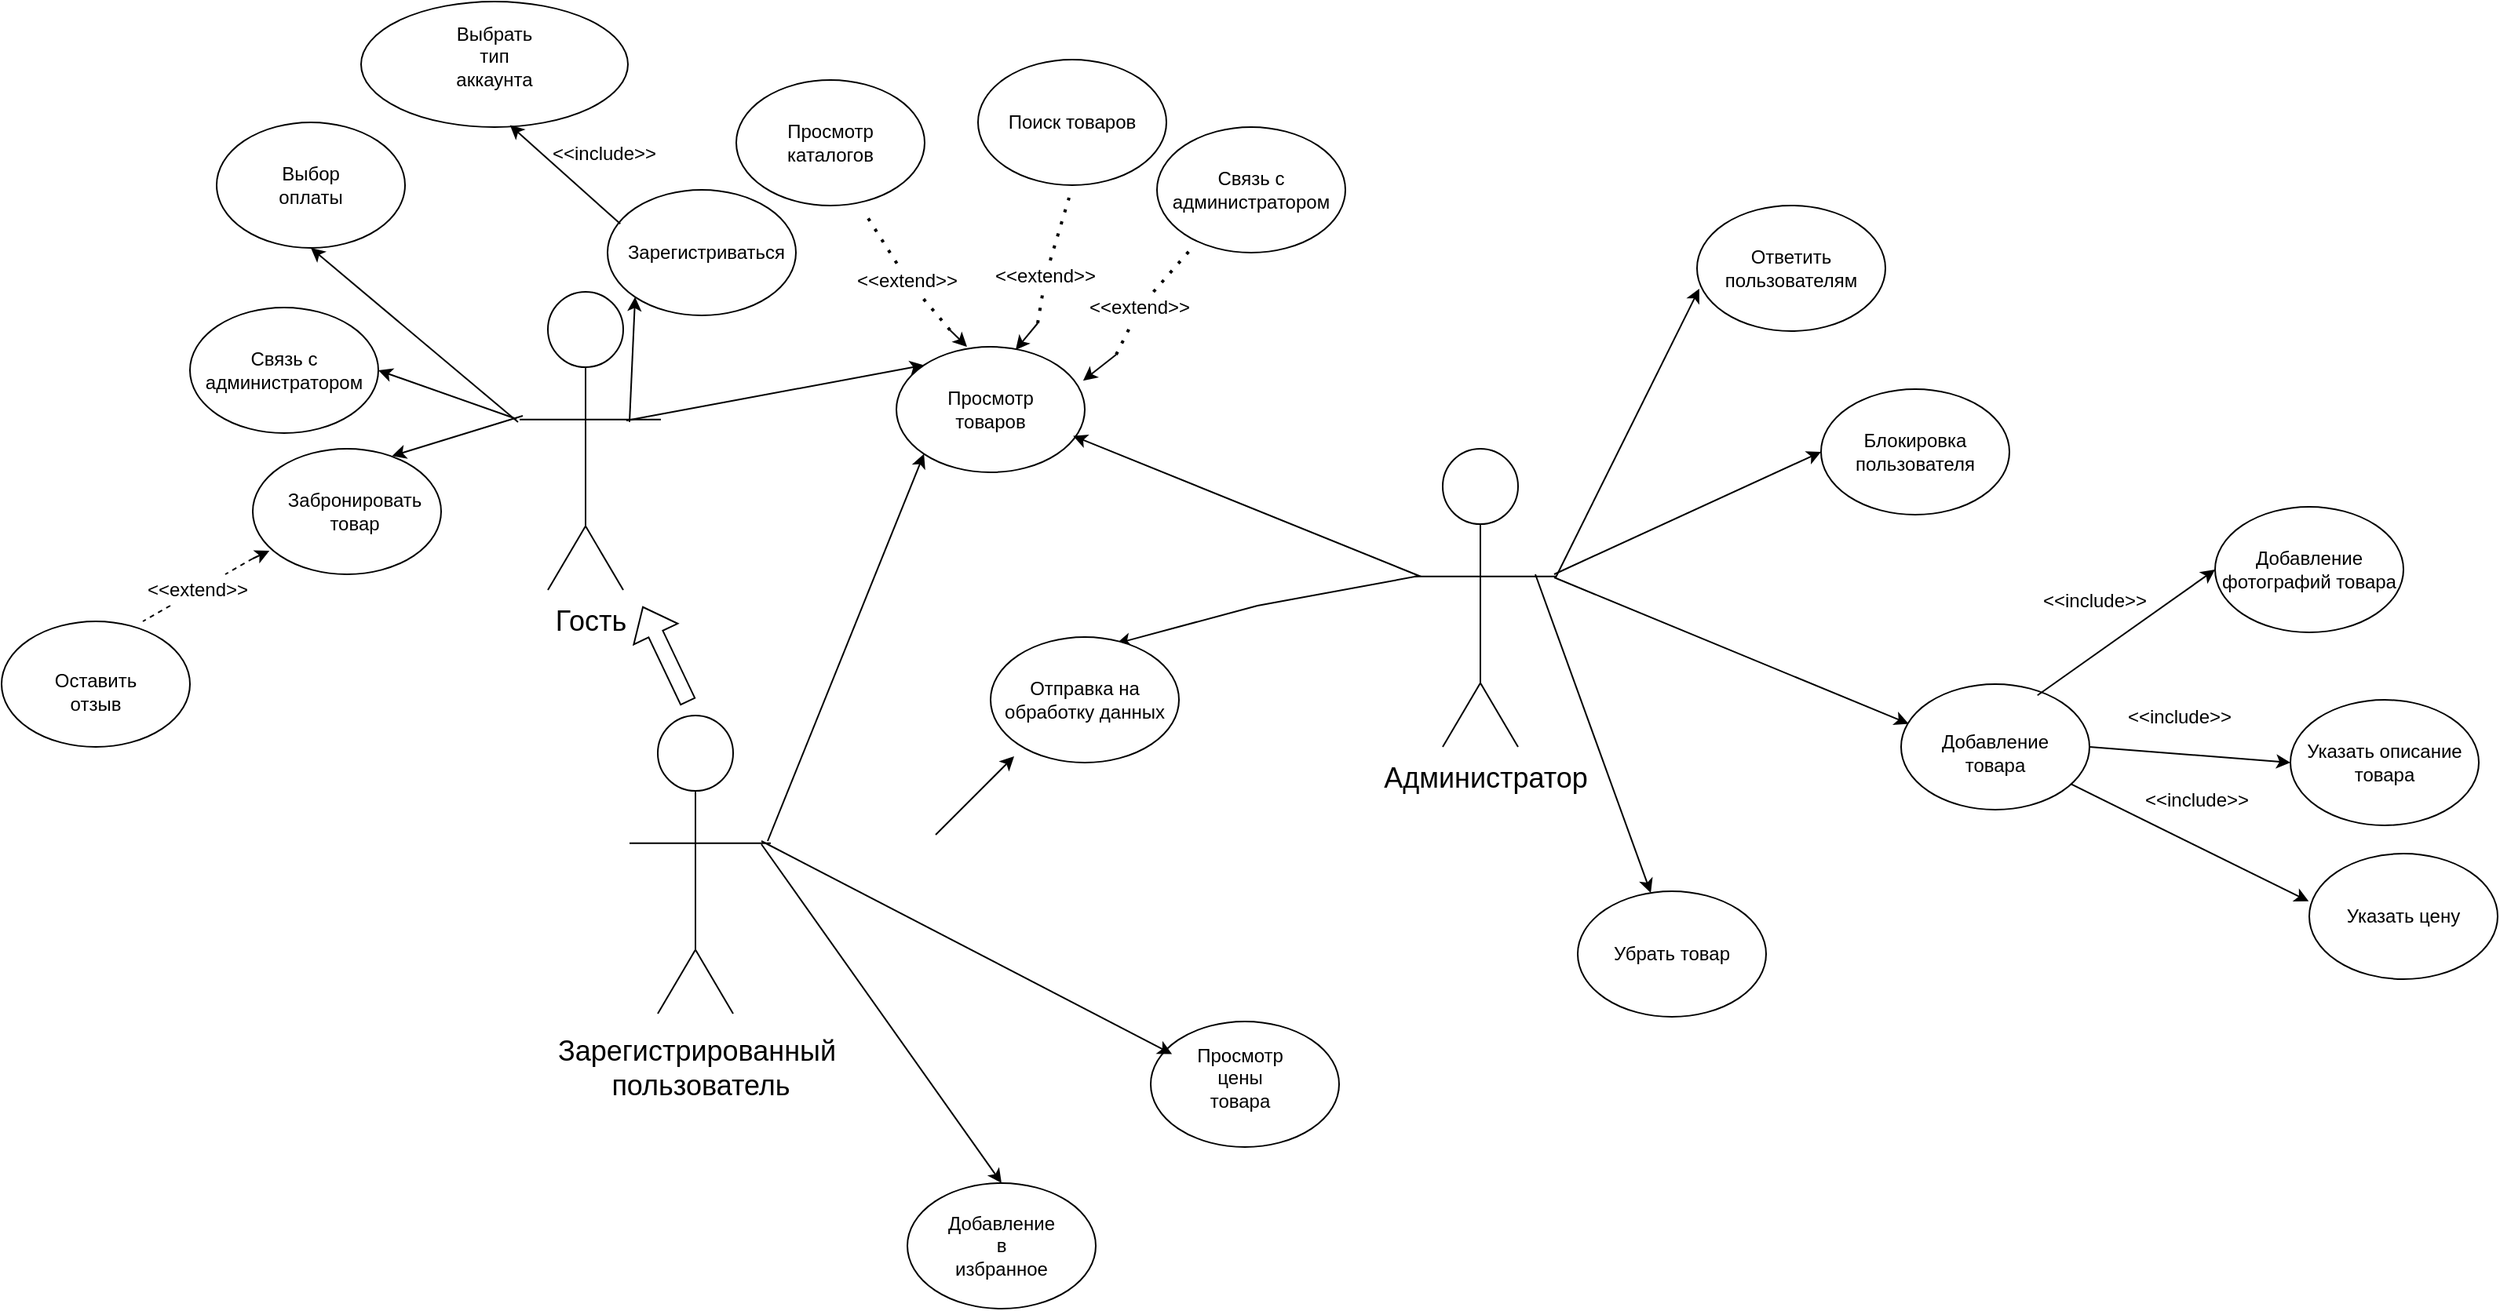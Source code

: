 <mxfile version="26.0.13">
  <diagram name="Страница — 1" id="xXVmxR8uxKlFaUdHyjgM">
    <mxGraphModel dx="1440" dy="961" grid="0" gridSize="10" guides="1" tooltips="1" connect="1" arrows="1" fold="1" page="1" pageScale="1" pageWidth="1654" pageHeight="1169" math="0" shadow="0">
      <root>
        <mxCell id="0" />
        <mxCell id="1" parent="0" />
        <mxCell id="j_bU8EZD3RiMcGnf8XSQ-7" value="" style="group" parent="1" vertex="1" connectable="0">
          <mxGeometry x="384" y="340" width="90" height="190" as="geometry" />
        </mxCell>
        <mxCell id="j_bU8EZD3RiMcGnf8XSQ-1" value="" style="ellipse;whiteSpace=wrap;html=1;aspect=fixed;" parent="j_bU8EZD3RiMcGnf8XSQ-7" vertex="1">
          <mxGeometry x="18" width="48" height="48" as="geometry" />
        </mxCell>
        <mxCell id="j_bU8EZD3RiMcGnf8XSQ-3" value="" style="endArrow=none;html=1;rounded=0;entryX=0.5;entryY=1;entryDx=0;entryDy=0;" parent="j_bU8EZD3RiMcGnf8XSQ-7" target="j_bU8EZD3RiMcGnf8XSQ-1" edge="1">
          <mxGeometry width="50" height="50" relative="1" as="geometry">
            <mxPoint x="42" y="149.286" as="sourcePoint" />
            <mxPoint x="132" y="88.214" as="targetPoint" />
          </mxGeometry>
        </mxCell>
        <mxCell id="j_bU8EZD3RiMcGnf8XSQ-4" value="" style="endArrow=none;html=1;rounded=0;" parent="j_bU8EZD3RiMcGnf8XSQ-7" edge="1">
          <mxGeometry width="50" height="50" relative="1" as="geometry">
            <mxPoint x="18" y="190" as="sourcePoint" />
            <mxPoint x="42" y="149.286" as="targetPoint" />
          </mxGeometry>
        </mxCell>
        <mxCell id="j_bU8EZD3RiMcGnf8XSQ-5" value="" style="endArrow=none;html=1;rounded=0;" parent="j_bU8EZD3RiMcGnf8XSQ-7" edge="1">
          <mxGeometry width="50" height="50" relative="1" as="geometry">
            <mxPoint x="42" y="149.286" as="sourcePoint" />
            <mxPoint x="66" y="190" as="targetPoint" />
          </mxGeometry>
        </mxCell>
        <mxCell id="j_bU8EZD3RiMcGnf8XSQ-6" value="" style="endArrow=none;html=1;rounded=0;" parent="j_bU8EZD3RiMcGnf8XSQ-7" edge="1">
          <mxGeometry width="50" height="50" relative="1" as="geometry">
            <mxPoint y="81.429" as="sourcePoint" />
            <mxPoint x="90" y="81.429" as="targetPoint" />
          </mxGeometry>
        </mxCell>
        <mxCell id="j_bU8EZD3RiMcGnf8XSQ-20" value="" style="group" parent="1" vertex="1" connectable="0">
          <mxGeometry x="954" y="440" width="90" height="190" as="geometry" />
        </mxCell>
        <mxCell id="j_bU8EZD3RiMcGnf8XSQ-21" value="" style="ellipse;whiteSpace=wrap;html=1;aspect=fixed;" parent="j_bU8EZD3RiMcGnf8XSQ-20" vertex="1">
          <mxGeometry x="18" width="48" height="48" as="geometry" />
        </mxCell>
        <mxCell id="j_bU8EZD3RiMcGnf8XSQ-22" value="" style="endArrow=none;html=1;rounded=0;entryX=0.5;entryY=1;entryDx=0;entryDy=0;" parent="j_bU8EZD3RiMcGnf8XSQ-20" target="j_bU8EZD3RiMcGnf8XSQ-21" edge="1">
          <mxGeometry width="50" height="50" relative="1" as="geometry">
            <mxPoint x="42" y="149.286" as="sourcePoint" />
            <mxPoint x="132" y="88.214" as="targetPoint" />
          </mxGeometry>
        </mxCell>
        <mxCell id="j_bU8EZD3RiMcGnf8XSQ-23" value="" style="endArrow=none;html=1;rounded=0;" parent="j_bU8EZD3RiMcGnf8XSQ-20" edge="1">
          <mxGeometry width="50" height="50" relative="1" as="geometry">
            <mxPoint x="18" y="190" as="sourcePoint" />
            <mxPoint x="42" y="149.286" as="targetPoint" />
          </mxGeometry>
        </mxCell>
        <mxCell id="j_bU8EZD3RiMcGnf8XSQ-24" value="" style="endArrow=none;html=1;rounded=0;" parent="j_bU8EZD3RiMcGnf8XSQ-20" edge="1">
          <mxGeometry width="50" height="50" relative="1" as="geometry">
            <mxPoint x="42" y="149.286" as="sourcePoint" />
            <mxPoint x="66" y="190" as="targetPoint" />
          </mxGeometry>
        </mxCell>
        <mxCell id="j_bU8EZD3RiMcGnf8XSQ-25" value="" style="endArrow=none;html=1;rounded=0;" parent="j_bU8EZD3RiMcGnf8XSQ-20" edge="1">
          <mxGeometry width="50" height="50" relative="1" as="geometry">
            <mxPoint y="81.429" as="sourcePoint" />
            <mxPoint x="90" y="81.429" as="targetPoint" />
          </mxGeometry>
        </mxCell>
        <mxCell id="j_bU8EZD3RiMcGnf8XSQ-40" value="&lt;font style=&quot;font-size: 18px;&quot;&gt;Гость&lt;/font&gt;" style="text;html=1;align=center;verticalAlign=middle;resizable=0;points=[];autosize=1;strokeColor=none;fillColor=none;" parent="1" vertex="1">
          <mxGeometry x="394" y="530" width="70" height="40" as="geometry" />
        </mxCell>
        <mxCell id="j_bU8EZD3RiMcGnf8XSQ-42" value="" style="endArrow=classic;html=1;rounded=0;entryX=0;entryY=1;entryDx=0;entryDy=0;" parent="1" target="j_bU8EZD3RiMcGnf8XSQ-43" edge="1">
          <mxGeometry width="50" height="50" relative="1" as="geometry">
            <mxPoint x="454" y="423" as="sourcePoint" />
            <mxPoint x="479.68" y="350.76" as="targetPoint" />
          </mxGeometry>
        </mxCell>
        <mxCell id="j_bU8EZD3RiMcGnf8XSQ-43" value="" style="ellipse;whiteSpace=wrap;html=1;" parent="1" vertex="1">
          <mxGeometry x="440" y="275" width="120" height="80" as="geometry" />
        </mxCell>
        <mxCell id="j_bU8EZD3RiMcGnf8XSQ-44" value="Зарегистриваться" style="text;html=1;align=center;verticalAlign=middle;whiteSpace=wrap;rounded=0;" parent="1" vertex="1">
          <mxGeometry x="473" y="300" width="60" height="30" as="geometry" />
        </mxCell>
        <mxCell id="j_bU8EZD3RiMcGnf8XSQ-45" value="" style="ellipse;whiteSpace=wrap;html=1;" parent="1" vertex="1">
          <mxGeometry x="283" y="155" width="170" height="80" as="geometry" />
        </mxCell>
        <mxCell id="j_bU8EZD3RiMcGnf8XSQ-46" value="Выбрать тип аккаунта" style="text;html=1;align=center;verticalAlign=middle;whiteSpace=wrap;rounded=0;" parent="1" vertex="1">
          <mxGeometry x="338" y="175" width="60" height="30" as="geometry" />
        </mxCell>
        <mxCell id="j_bU8EZD3RiMcGnf8XSQ-49" value="&amp;lt;&amp;lt;include&amp;gt;&amp;gt;" style="text;html=1;align=center;verticalAlign=middle;whiteSpace=wrap;rounded=0;" parent="1" vertex="1">
          <mxGeometry x="408" y="237" width="60" height="30" as="geometry" />
        </mxCell>
        <mxCell id="j_bU8EZD3RiMcGnf8XSQ-50" value="" style="endArrow=classic;html=1;rounded=0;entryX=1;entryY=0.5;entryDx=0;entryDy=0;" parent="1" target="j_bU8EZD3RiMcGnf8XSQ-51" edge="1">
          <mxGeometry width="50" height="50" relative="1" as="geometry">
            <mxPoint x="382" y="421" as="sourcePoint" />
            <mxPoint x="314" y="380" as="targetPoint" />
          </mxGeometry>
        </mxCell>
        <mxCell id="j_bU8EZD3RiMcGnf8XSQ-51" value="" style="ellipse;whiteSpace=wrap;html=1;" parent="1" vertex="1">
          <mxGeometry x="174" y="350" width="120" height="80" as="geometry" />
        </mxCell>
        <mxCell id="j_bU8EZD3RiMcGnf8XSQ-52" value="Связь с администратором" style="text;html=1;align=center;verticalAlign=middle;whiteSpace=wrap;rounded=0;" parent="1" vertex="1">
          <mxGeometry x="204" y="375" width="60" height="30" as="geometry" />
        </mxCell>
        <mxCell id="j_bU8EZD3RiMcGnf8XSQ-53" value="" style="endArrow=classic;html=1;rounded=0;entryX=0.739;entryY=0.058;entryDx=0;entryDy=0;entryPerimeter=0;" parent="1" target="j_bU8EZD3RiMcGnf8XSQ-54" edge="1">
          <mxGeometry width="50" height="50" relative="1" as="geometry">
            <mxPoint x="386" y="419" as="sourcePoint" />
            <mxPoint x="324" y="440" as="targetPoint" />
          </mxGeometry>
        </mxCell>
        <mxCell id="j_bU8EZD3RiMcGnf8XSQ-54" value="" style="ellipse;whiteSpace=wrap;html=1;" parent="1" vertex="1">
          <mxGeometry x="214" y="440" width="120" height="80" as="geometry" />
        </mxCell>
        <mxCell id="j_bU8EZD3RiMcGnf8XSQ-55" value="Забронировать товар" style="text;html=1;align=center;verticalAlign=middle;whiteSpace=wrap;rounded=0;" parent="1" vertex="1">
          <mxGeometry x="249" y="465" width="60" height="30" as="geometry" />
        </mxCell>
        <mxCell id="j_bU8EZD3RiMcGnf8XSQ-57" value="" style="endArrow=none;dashed=1;html=1;rounded=0;" parent="1" source="j_bU8EZD3RiMcGnf8XSQ-56" edge="1">
          <mxGeometry width="50" height="50" relative="1" as="geometry">
            <mxPoint x="189" y="530" as="sourcePoint" />
            <mxPoint x="144" y="550" as="targetPoint" />
          </mxGeometry>
        </mxCell>
        <mxCell id="j_bU8EZD3RiMcGnf8XSQ-59" value="" style="endArrow=classic;html=1;rounded=0;entryX=0.088;entryY=0.813;entryDx=0;entryDy=0;entryPerimeter=0;" parent="1" target="j_bU8EZD3RiMcGnf8XSQ-54" edge="1">
          <mxGeometry width="50" height="50" relative="1" as="geometry">
            <mxPoint x="214" y="510" as="sourcePoint" />
            <mxPoint x="218.54" y="495" as="targetPoint" />
          </mxGeometry>
        </mxCell>
        <mxCell id="j_bU8EZD3RiMcGnf8XSQ-60" value="" style="endArrow=none;dashed=1;html=1;rounded=0;" parent="1" target="j_bU8EZD3RiMcGnf8XSQ-56" edge="1">
          <mxGeometry width="50" height="50" relative="1" as="geometry">
            <mxPoint x="214" y="510" as="sourcePoint" />
            <mxPoint x="144" y="550" as="targetPoint" />
          </mxGeometry>
        </mxCell>
        <mxCell id="j_bU8EZD3RiMcGnf8XSQ-56" value="&amp;lt;&amp;lt;extend&amp;gt;&amp;gt;" style="text;html=1;align=center;verticalAlign=middle;whiteSpace=wrap;rounded=0;" parent="1" vertex="1">
          <mxGeometry x="154" y="520" width="50" height="20" as="geometry" />
        </mxCell>
        <mxCell id="j_bU8EZD3RiMcGnf8XSQ-61" value="" style="ellipse;whiteSpace=wrap;html=1;" parent="1" vertex="1">
          <mxGeometry x="54" y="550" width="120" height="80" as="geometry" />
        </mxCell>
        <mxCell id="j_bU8EZD3RiMcGnf8XSQ-62" value="Оставить отзыв" style="text;html=1;align=center;verticalAlign=middle;whiteSpace=wrap;rounded=0;" parent="1" vertex="1">
          <mxGeometry x="84" y="580" width="60" height="30" as="geometry" />
        </mxCell>
        <mxCell id="j_bU8EZD3RiMcGnf8XSQ-63" value="" style="group" parent="1" vertex="1" connectable="0">
          <mxGeometry x="394" y="610" width="210" height="255" as="geometry" />
        </mxCell>
        <mxCell id="j_bU8EZD3RiMcGnf8XSQ-32" value="" style="group" parent="j_bU8EZD3RiMcGnf8XSQ-63" vertex="1" connectable="0">
          <mxGeometry x="60" width="90" height="190" as="geometry" />
        </mxCell>
        <mxCell id="j_bU8EZD3RiMcGnf8XSQ-33" value="" style="ellipse;whiteSpace=wrap;html=1;aspect=fixed;" parent="j_bU8EZD3RiMcGnf8XSQ-32" vertex="1">
          <mxGeometry x="18" width="48" height="48" as="geometry" />
        </mxCell>
        <mxCell id="j_bU8EZD3RiMcGnf8XSQ-34" value="" style="endArrow=none;html=1;rounded=0;entryX=0.5;entryY=1;entryDx=0;entryDy=0;" parent="j_bU8EZD3RiMcGnf8XSQ-32" target="j_bU8EZD3RiMcGnf8XSQ-33" edge="1">
          <mxGeometry width="50" height="50" relative="1" as="geometry">
            <mxPoint x="42" y="149.286" as="sourcePoint" />
            <mxPoint x="132" y="88.214" as="targetPoint" />
          </mxGeometry>
        </mxCell>
        <mxCell id="j_bU8EZD3RiMcGnf8XSQ-35" value="" style="endArrow=none;html=1;rounded=0;" parent="j_bU8EZD3RiMcGnf8XSQ-32" edge="1">
          <mxGeometry width="50" height="50" relative="1" as="geometry">
            <mxPoint x="18" y="190" as="sourcePoint" />
            <mxPoint x="42" y="149.286" as="targetPoint" />
          </mxGeometry>
        </mxCell>
        <mxCell id="j_bU8EZD3RiMcGnf8XSQ-36" value="" style="endArrow=none;html=1;rounded=0;" parent="j_bU8EZD3RiMcGnf8XSQ-32" edge="1">
          <mxGeometry width="50" height="50" relative="1" as="geometry">
            <mxPoint x="42" y="149.286" as="sourcePoint" />
            <mxPoint x="66" y="190" as="targetPoint" />
          </mxGeometry>
        </mxCell>
        <mxCell id="j_bU8EZD3RiMcGnf8XSQ-37" value="" style="endArrow=none;html=1;rounded=0;" parent="j_bU8EZD3RiMcGnf8XSQ-32" edge="1">
          <mxGeometry width="50" height="50" relative="1" as="geometry">
            <mxPoint y="81.429" as="sourcePoint" />
            <mxPoint x="90" y="81.429" as="targetPoint" />
          </mxGeometry>
        </mxCell>
        <mxCell id="j_bU8EZD3RiMcGnf8XSQ-41" value="&lt;font style=&quot;font-size: 18px;&quot;&gt;Зарегистрированный&amp;nbsp;&lt;br&gt;пользователь&lt;br&gt;&lt;/font&gt;" style="text;html=1;align=center;verticalAlign=middle;resizable=0;points=[];autosize=1;strokeColor=none;fillColor=none;" parent="j_bU8EZD3RiMcGnf8XSQ-63" vertex="1">
          <mxGeometry y="195" width="210" height="60" as="geometry" />
        </mxCell>
        <mxCell id="j_bU8EZD3RiMcGnf8XSQ-65" value="" style="endArrow=classic;html=1;rounded=0;entryX=0;entryY=1;entryDx=0;entryDy=0;" parent="1" target="j_bU8EZD3RiMcGnf8XSQ-66" edge="1">
          <mxGeometry width="50" height="50" relative="1" as="geometry">
            <mxPoint x="542" y="690" as="sourcePoint" />
            <mxPoint x="624" y="470" as="targetPoint" />
          </mxGeometry>
        </mxCell>
        <mxCell id="j_bU8EZD3RiMcGnf8XSQ-66" value="" style="ellipse;whiteSpace=wrap;html=1;" parent="1" vertex="1">
          <mxGeometry x="624" y="375" width="120" height="80" as="geometry" />
        </mxCell>
        <mxCell id="j_bU8EZD3RiMcGnf8XSQ-67" value="Просмотр товаров" style="text;html=1;align=center;verticalAlign=middle;whiteSpace=wrap;rounded=0;" parent="1" vertex="1">
          <mxGeometry x="654" y="400" width="60" height="30" as="geometry" />
        </mxCell>
        <mxCell id="j_bU8EZD3RiMcGnf8XSQ-68" value="" style="ellipse;whiteSpace=wrap;html=1;" parent="1" vertex="1">
          <mxGeometry x="191" y="232" width="120" height="80" as="geometry" />
        </mxCell>
        <mxCell id="j_bU8EZD3RiMcGnf8XSQ-69" value="" style="ellipse;whiteSpace=wrap;html=1;" parent="1" vertex="1">
          <mxGeometry x="786" y="805" width="120" height="80" as="geometry" />
        </mxCell>
        <mxCell id="j_bU8EZD3RiMcGnf8XSQ-70" value="" style="endArrow=classic;html=1;rounded=0;entryX=0.5;entryY=1;entryDx=0;entryDy=0;" parent="1" target="j_bU8EZD3RiMcGnf8XSQ-68" edge="1">
          <mxGeometry width="50" height="50" relative="1" as="geometry">
            <mxPoint x="383" y="423" as="sourcePoint" />
            <mxPoint x="364" y="190" as="targetPoint" />
          </mxGeometry>
        </mxCell>
        <mxCell id="j_bU8EZD3RiMcGnf8XSQ-71" value="Выбор оплаты" style="text;html=1;align=center;verticalAlign=middle;whiteSpace=wrap;rounded=0;" parent="1" vertex="1">
          <mxGeometry x="221" y="257" width="60" height="30" as="geometry" />
        </mxCell>
        <mxCell id="j_bU8EZD3RiMcGnf8XSQ-72" value="" style="ellipse;whiteSpace=wrap;html=1;" parent="1" vertex="1">
          <mxGeometry x="631" y="908" width="120" height="80" as="geometry" />
        </mxCell>
        <mxCell id="j_bU8EZD3RiMcGnf8XSQ-73" value="" style="endArrow=classic;html=1;rounded=0;entryX=0.113;entryY=0.259;entryDx=0;entryDy=0;entryPerimeter=0;" parent="1" target="j_bU8EZD3RiMcGnf8XSQ-69" edge="1">
          <mxGeometry width="50" height="50" relative="1" as="geometry">
            <mxPoint x="538" y="690" as="sourcePoint" />
            <mxPoint x="798" y="792" as="targetPoint" />
          </mxGeometry>
        </mxCell>
        <mxCell id="j_bU8EZD3RiMcGnf8XSQ-74" value="" style="endArrow=classic;html=1;rounded=0;entryX=0.5;entryY=0;entryDx=0;entryDy=0;" parent="1" target="j_bU8EZD3RiMcGnf8XSQ-72" edge="1">
          <mxGeometry width="50" height="50" relative="1" as="geometry">
            <mxPoint x="538" y="692" as="sourcePoint" />
            <mxPoint x="681" y="898" as="targetPoint" />
          </mxGeometry>
        </mxCell>
        <mxCell id="j_bU8EZD3RiMcGnf8XSQ-75" value="Просмотр&lt;br&gt;цены&lt;br&gt;товара" style="text;html=1;align=center;verticalAlign=middle;whiteSpace=wrap;rounded=0;" parent="1" vertex="1">
          <mxGeometry x="813" y="826" width="60" height="30" as="geometry" />
        </mxCell>
        <mxCell id="j_bU8EZD3RiMcGnf8XSQ-76" value="Добавление&lt;br&gt;в избранное" style="text;html=1;align=center;verticalAlign=middle;whiteSpace=wrap;rounded=0;" parent="1" vertex="1">
          <mxGeometry x="661" y="933" width="60" height="30" as="geometry" />
        </mxCell>
        <mxCell id="j_bU8EZD3RiMcGnf8XSQ-77" value="" style="endArrow=classic;html=1;rounded=0;entryX=0;entryY=0;entryDx=0;entryDy=0;" parent="1" target="j_bU8EZD3RiMcGnf8XSQ-66" edge="1">
          <mxGeometry width="50" height="50" relative="1" as="geometry">
            <mxPoint x="452" y="422" as="sourcePoint" />
            <mxPoint x="594" y="400" as="targetPoint" />
          </mxGeometry>
        </mxCell>
        <mxCell id="j_bU8EZD3RiMcGnf8XSQ-84" value="" style="group" parent="1" vertex="1" connectable="0">
          <mxGeometry x="604" y="290" width="65" height="85" as="geometry" />
        </mxCell>
        <mxCell id="j_bU8EZD3RiMcGnf8XSQ-79" value="" style="endArrow=none;dashed=1;html=1;dashPattern=1 3;strokeWidth=2;rounded=0;" parent="j_bU8EZD3RiMcGnf8XSQ-84" source="j_bU8EZD3RiMcGnf8XSQ-82" edge="1">
          <mxGeometry width="50" height="50" relative="1" as="geometry">
            <mxPoint x="54.167" y="74.375" as="sourcePoint" />
            <mxPoint as="targetPoint" />
          </mxGeometry>
        </mxCell>
        <mxCell id="j_bU8EZD3RiMcGnf8XSQ-80" value="" style="endArrow=classic;html=1;rounded=0;" parent="j_bU8EZD3RiMcGnf8XSQ-84" edge="1">
          <mxGeometry width="50" height="50" relative="1" as="geometry">
            <mxPoint x="54.167" y="74.375" as="sourcePoint" />
            <mxPoint x="65" y="85" as="targetPoint" />
          </mxGeometry>
        </mxCell>
        <mxCell id="j_bU8EZD3RiMcGnf8XSQ-83" value="" style="endArrow=none;dashed=1;html=1;dashPattern=1 3;strokeWidth=2;rounded=0;" parent="j_bU8EZD3RiMcGnf8XSQ-84" target="j_bU8EZD3RiMcGnf8XSQ-82" edge="1">
          <mxGeometry width="50" height="50" relative="1" as="geometry">
            <mxPoint x="54.167" y="74.375" as="sourcePoint" />
            <mxPoint as="targetPoint" />
          </mxGeometry>
        </mxCell>
        <mxCell id="j_bU8EZD3RiMcGnf8XSQ-82" value="&amp;lt;&amp;lt;extend&amp;gt;&amp;gt;" style="text;html=1;align=center;verticalAlign=middle;whiteSpace=wrap;rounded=0;" parent="j_bU8EZD3RiMcGnf8XSQ-84" vertex="1">
          <mxGeometry y="31.875" width="54.167" height="21.25" as="geometry" />
        </mxCell>
        <mxCell id="j_bU8EZD3RiMcGnf8XSQ-89" value="" style="endArrow=none;dashed=1;html=1;dashPattern=1 3;strokeWidth=2;rounded=0;" parent="1" source="j_bU8EZD3RiMcGnf8XSQ-95" edge="1">
          <mxGeometry width="50" height="50" relative="1" as="geometry">
            <mxPoint x="714" y="360" as="sourcePoint" />
            <mxPoint x="734" y="280" as="targetPoint" />
          </mxGeometry>
        </mxCell>
        <mxCell id="j_bU8EZD3RiMcGnf8XSQ-90" value="" style="endArrow=none;dashed=1;html=1;dashPattern=1 3;strokeWidth=2;rounded=0;" parent="1" source="j_bU8EZD3RiMcGnf8XSQ-94" edge="1">
          <mxGeometry width="50" height="50" relative="1" as="geometry">
            <mxPoint x="764" y="380" as="sourcePoint" />
            <mxPoint x="814" y="310" as="targetPoint" />
          </mxGeometry>
        </mxCell>
        <mxCell id="j_bU8EZD3RiMcGnf8XSQ-92" value="" style="endArrow=classic;html=1;rounded=0;entryX=0.633;entryY=0.025;entryDx=0;entryDy=0;entryPerimeter=0;" parent="1" target="j_bU8EZD3RiMcGnf8XSQ-66" edge="1">
          <mxGeometry width="50" height="50" relative="1" as="geometry">
            <mxPoint x="714" y="360" as="sourcePoint" />
            <mxPoint x="704" y="370" as="targetPoint" />
          </mxGeometry>
        </mxCell>
        <mxCell id="j_bU8EZD3RiMcGnf8XSQ-93" value="" style="endArrow=classic;html=1;rounded=0;entryX=0.991;entryY=0.27;entryDx=0;entryDy=0;entryPerimeter=0;" parent="1" target="j_bU8EZD3RiMcGnf8XSQ-66" edge="1">
          <mxGeometry width="50" height="50" relative="1" as="geometry">
            <mxPoint x="764" y="380" as="sourcePoint" />
            <mxPoint x="754" y="390" as="targetPoint" />
          </mxGeometry>
        </mxCell>
        <mxCell id="j_bU8EZD3RiMcGnf8XSQ-96" value="" style="endArrow=none;dashed=1;html=1;dashPattern=1 3;strokeWidth=2;rounded=0;" parent="1" target="j_bU8EZD3RiMcGnf8XSQ-95" edge="1">
          <mxGeometry width="50" height="50" relative="1" as="geometry">
            <mxPoint x="714" y="360" as="sourcePoint" />
            <mxPoint x="734" y="280" as="targetPoint" />
          </mxGeometry>
        </mxCell>
        <mxCell id="j_bU8EZD3RiMcGnf8XSQ-95" value="&amp;lt;&amp;lt;extend&amp;gt;&amp;gt;" style="text;html=1;align=center;verticalAlign=middle;whiteSpace=wrap;rounded=0;" parent="1" vertex="1">
          <mxGeometry x="694" y="320" width="50" height="20" as="geometry" />
        </mxCell>
        <mxCell id="j_bU8EZD3RiMcGnf8XSQ-98" value="" style="endArrow=none;dashed=1;html=1;dashPattern=1 3;strokeWidth=2;rounded=0;" parent="1" target="j_bU8EZD3RiMcGnf8XSQ-94" edge="1">
          <mxGeometry width="50" height="50" relative="1" as="geometry">
            <mxPoint x="764" y="380" as="sourcePoint" />
            <mxPoint x="814" y="310" as="targetPoint" />
          </mxGeometry>
        </mxCell>
        <mxCell id="j_bU8EZD3RiMcGnf8XSQ-94" value="&amp;lt;&amp;lt;extend&amp;gt;&amp;gt;" style="text;html=1;align=center;verticalAlign=middle;whiteSpace=wrap;rounded=0;" parent="1" vertex="1">
          <mxGeometry x="754" y="340" width="50" height="20" as="geometry" />
        </mxCell>
        <mxCell id="j_bU8EZD3RiMcGnf8XSQ-99" value="Просмотр&lt;br&gt;каталогов" style="ellipse;whiteSpace=wrap;html=1;" parent="1" vertex="1">
          <mxGeometry x="522" y="205" width="120" height="80" as="geometry" />
        </mxCell>
        <mxCell id="j_bU8EZD3RiMcGnf8XSQ-100" value="Поиск товаров" style="ellipse;whiteSpace=wrap;html=1;" parent="1" vertex="1">
          <mxGeometry x="676" y="192" width="120" height="80" as="geometry" />
        </mxCell>
        <mxCell id="j_bU8EZD3RiMcGnf8XSQ-101" value="Связь с администратором" style="ellipse;whiteSpace=wrap;html=1;" parent="1" vertex="1">
          <mxGeometry x="790" y="235" width="120" height="80" as="geometry" />
        </mxCell>
        <mxCell id="j_bU8EZD3RiMcGnf8XSQ-102" value="" style="endArrow=classic;html=1;rounded=0;entryX=0.938;entryY=0.71;entryDx=0;entryDy=0;entryPerimeter=0;" parent="1" target="j_bU8EZD3RiMcGnf8XSQ-66" edge="1">
          <mxGeometry width="50" height="50" relative="1" as="geometry">
            <mxPoint x="854" y="540" as="sourcePoint" />
            <mxPoint x="754" y="440" as="targetPoint" />
            <Array as="points">
              <mxPoint x="957" y="521" />
            </Array>
          </mxGeometry>
        </mxCell>
        <mxCell id="j_bU8EZD3RiMcGnf8XSQ-103" value="" style="endArrow=classic;html=1;rounded=0;entryX=0.669;entryY=0.051;entryDx=0;entryDy=0;entryPerimeter=0;" parent="1" target="j_bU8EZD3RiMcGnf8XSQ-104" edge="1">
          <mxGeometry width="50" height="50" relative="1" as="geometry">
            <mxPoint x="854" y="540" as="sourcePoint" />
            <mxPoint x="812" y="570" as="targetPoint" />
          </mxGeometry>
        </mxCell>
        <mxCell id="j_bU8EZD3RiMcGnf8XSQ-104" value="Отправка на обработку данных" style="ellipse;whiteSpace=wrap;html=1;" parent="1" vertex="1">
          <mxGeometry x="684" y="560" width="120" height="80" as="geometry" />
        </mxCell>
        <mxCell id="j_bU8EZD3RiMcGnf8XSQ-105" value="&lt;span style=&quot;font-size: 18px;&quot;&gt;Администратор&lt;/span&gt;" style="text;html=1;align=center;verticalAlign=middle;resizable=0;points=[];autosize=1;strokeColor=none;fillColor=none;" parent="1" vertex="1">
          <mxGeometry x="925" y="633" width="148" height="34" as="geometry" />
        </mxCell>
        <mxCell id="j_bU8EZD3RiMcGnf8XSQ-106" value="" style="endArrow=classic;html=1;rounded=0;entryX=0.012;entryY=0.662;entryDx=0;entryDy=0;entryPerimeter=0;" parent="1" target="j_bU8EZD3RiMcGnf8XSQ-109" edge="1">
          <mxGeometry width="50" height="50" relative="1" as="geometry">
            <mxPoint x="1044" y="522" as="sourcePoint" />
            <mxPoint x="1134" y="350" as="targetPoint" />
          </mxGeometry>
        </mxCell>
        <mxCell id="j_bU8EZD3RiMcGnf8XSQ-107" value="" style="endArrow=classic;html=1;rounded=0;entryX=0;entryY=0.5;entryDx=0;entryDy=0;" parent="1" target="j_bU8EZD3RiMcGnf8XSQ-110" edge="1">
          <mxGeometry width="50" height="50" relative="1" as="geometry">
            <mxPoint x="1043" y="520" as="sourcePoint" />
            <mxPoint x="1194" y="450" as="targetPoint" />
          </mxGeometry>
        </mxCell>
        <mxCell id="j_bU8EZD3RiMcGnf8XSQ-108" value="" style="endArrow=classic;html=1;rounded=0;entryX=0.04;entryY=0.316;entryDx=0;entryDy=0;entryPerimeter=0;" parent="1" target="j_bU8EZD3RiMcGnf8XSQ-111" edge="1">
          <mxGeometry width="50" height="50" relative="1" as="geometry">
            <mxPoint x="1043" y="522" as="sourcePoint" />
            <mxPoint x="1244" y="610" as="targetPoint" />
          </mxGeometry>
        </mxCell>
        <mxCell id="j_bU8EZD3RiMcGnf8XSQ-109" value="Ответить пользователям" style="ellipse;whiteSpace=wrap;html=1;" parent="1" vertex="1">
          <mxGeometry x="1134" y="285" width="120" height="80" as="geometry" />
        </mxCell>
        <mxCell id="j_bU8EZD3RiMcGnf8XSQ-110" value="Блокировка пользователя" style="ellipse;whiteSpace=wrap;html=1;" parent="1" vertex="1">
          <mxGeometry x="1213" y="402" width="120" height="80" as="geometry" />
        </mxCell>
        <mxCell id="j_bU8EZD3RiMcGnf8XSQ-111" value="" style="ellipse;whiteSpace=wrap;html=1;" parent="1" vertex="1">
          <mxGeometry x="1264" y="590" width="120" height="80" as="geometry" />
        </mxCell>
        <mxCell id="j_bU8EZD3RiMcGnf8XSQ-112" value="Добавление товара" style="text;html=1;align=center;verticalAlign=middle;whiteSpace=wrap;rounded=0;" parent="1" vertex="1">
          <mxGeometry x="1294" y="619" width="60" height="30" as="geometry" />
        </mxCell>
        <mxCell id="j_bU8EZD3RiMcGnf8XSQ-125" value="Добавление фотографий товара" style="ellipse;whiteSpace=wrap;html=1;" parent="1" vertex="1">
          <mxGeometry x="1464" y="477" width="120" height="80" as="geometry" />
        </mxCell>
        <mxCell id="j_bU8EZD3RiMcGnf8XSQ-126" value="Указать описание товара" style="ellipse;whiteSpace=wrap;html=1;" parent="1" vertex="1">
          <mxGeometry x="1512" y="600" width="120" height="80" as="geometry" />
        </mxCell>
        <mxCell id="j_bU8EZD3RiMcGnf8XSQ-129" value="Указать цену" style="ellipse;whiteSpace=wrap;html=1;" parent="1" vertex="1">
          <mxGeometry x="1524" y="698" width="120" height="80" as="geometry" />
        </mxCell>
        <mxCell id="j_bU8EZD3RiMcGnf8XSQ-130" value="" style="endArrow=classic;html=1;rounded=0;entryX=0.388;entryY=0.013;entryDx=0;entryDy=0;entryPerimeter=0;" parent="1" target="j_bU8EZD3RiMcGnf8XSQ-131" edge="1">
          <mxGeometry width="50" height="50" relative="1" as="geometry">
            <mxPoint x="1031" y="520" as="sourcePoint" />
            <mxPoint x="1104" y="710" as="targetPoint" />
          </mxGeometry>
        </mxCell>
        <mxCell id="j_bU8EZD3RiMcGnf8XSQ-131" value="Убрать товар" style="ellipse;whiteSpace=wrap;html=1;" parent="1" vertex="1">
          <mxGeometry x="1058" y="722" width="120" height="80" as="geometry" />
        </mxCell>
        <mxCell id="HtPOd9yWre4z4OYLKSHS-6" value="" style="endArrow=classic;html=1;rounded=0;entryX=0;entryY=0.5;entryDx=0;entryDy=0;exitX=0.724;exitY=0.089;exitDx=0;exitDy=0;exitPerimeter=0;" parent="1" source="j_bU8EZD3RiMcGnf8XSQ-111" target="j_bU8EZD3RiMcGnf8XSQ-125" edge="1">
          <mxGeometry width="50" height="50" relative="1" as="geometry">
            <mxPoint x="1364" y="600" as="sourcePoint" />
            <mxPoint x="1414" y="550" as="targetPoint" />
          </mxGeometry>
        </mxCell>
        <mxCell id="HtPOd9yWre4z4OYLKSHS-7" value="&amp;lt;&amp;lt;include&amp;gt;&amp;gt;" style="text;html=1;align=center;verticalAlign=middle;resizable=0;points=[];autosize=1;strokeColor=none;fillColor=none;" parent="1" vertex="1">
          <mxGeometry x="1345" y="524" width="84" height="26" as="geometry" />
        </mxCell>
        <mxCell id="hBNCobQ_2Epjqk5ovAcB-1" value="" style="endArrow=classic;html=1;rounded=0;exitX=1;exitY=0.5;exitDx=0;exitDy=0;entryX=0;entryY=0.5;entryDx=0;entryDy=0;" parent="1" source="j_bU8EZD3RiMcGnf8XSQ-111" target="j_bU8EZD3RiMcGnf8XSQ-126" edge="1">
          <mxGeometry width="50" height="50" relative="1" as="geometry">
            <mxPoint x="1390" y="627" as="sourcePoint" />
            <mxPoint x="1440" y="577" as="targetPoint" />
          </mxGeometry>
        </mxCell>
        <mxCell id="hBNCobQ_2Epjqk5ovAcB-2" value="" style="endArrow=classic;html=1;rounded=0;entryX=-0.003;entryY=0.38;entryDx=0;entryDy=0;entryPerimeter=0;" parent="1" source="j_bU8EZD3RiMcGnf8XSQ-111" target="j_bU8EZD3RiMcGnf8XSQ-129" edge="1">
          <mxGeometry width="50" height="50" relative="1" as="geometry">
            <mxPoint x="1389" y="680" as="sourcePoint" />
            <mxPoint x="1439" y="630" as="targetPoint" />
          </mxGeometry>
        </mxCell>
        <mxCell id="hBNCobQ_2Epjqk5ovAcB-3" value="&amp;lt;&amp;lt;include&amp;gt;&amp;gt;" style="text;html=1;align=center;verticalAlign=middle;resizable=0;points=[];autosize=1;strokeColor=none;fillColor=none;" parent="1" vertex="1">
          <mxGeometry x="1399" y="598" width="84" height="26" as="geometry" />
        </mxCell>
        <mxCell id="hBNCobQ_2Epjqk5ovAcB-4" value="&amp;lt;&amp;lt;include&amp;gt;&amp;gt;" style="text;html=1;align=center;verticalAlign=middle;resizable=0;points=[];autosize=1;strokeColor=none;fillColor=none;" parent="1" vertex="1">
          <mxGeometry x="1410" y="651" width="84" height="26" as="geometry" />
        </mxCell>
        <mxCell id="hBNCobQ_2Epjqk5ovAcB-7" value="" style="endArrow=classic;html=1;rounded=0;entryX=0.558;entryY=0.984;entryDx=0;entryDy=0;entryPerimeter=0;exitX=0.076;exitY=0.296;exitDx=0;exitDy=0;exitPerimeter=0;" parent="1" target="j_bU8EZD3RiMcGnf8XSQ-45" edge="1">
          <mxGeometry width="50" height="50" relative="1" as="geometry">
            <mxPoint x="448.12" y="296.68" as="sourcePoint" />
            <mxPoint x="500" y="242" as="targetPoint" />
          </mxGeometry>
        </mxCell>
        <mxCell id="1Zt2sxsNPv4J4mB8oLXV-4" value="" style="endArrow=classic;html=1;rounded=0;" edge="1" parent="1">
          <mxGeometry width="50" height="50" relative="1" as="geometry">
            <mxPoint x="649" y="686" as="sourcePoint" />
            <mxPoint x="699" y="636" as="targetPoint" />
          </mxGeometry>
        </mxCell>
        <mxCell id="1Zt2sxsNPv4J4mB8oLXV-5" value="" style="shape=flexArrow;endArrow=classic;html=1;rounded=0;entryX=0.976;entryY=0.261;entryDx=0;entryDy=0;entryPerimeter=0;" edge="1" parent="1" target="j_bU8EZD3RiMcGnf8XSQ-40">
          <mxGeometry width="50" height="50" relative="1" as="geometry">
            <mxPoint x="491.31" y="601.44" as="sourcePoint" />
            <mxPoint x="464.0" y="549.0" as="targetPoint" />
          </mxGeometry>
        </mxCell>
      </root>
    </mxGraphModel>
  </diagram>
</mxfile>
